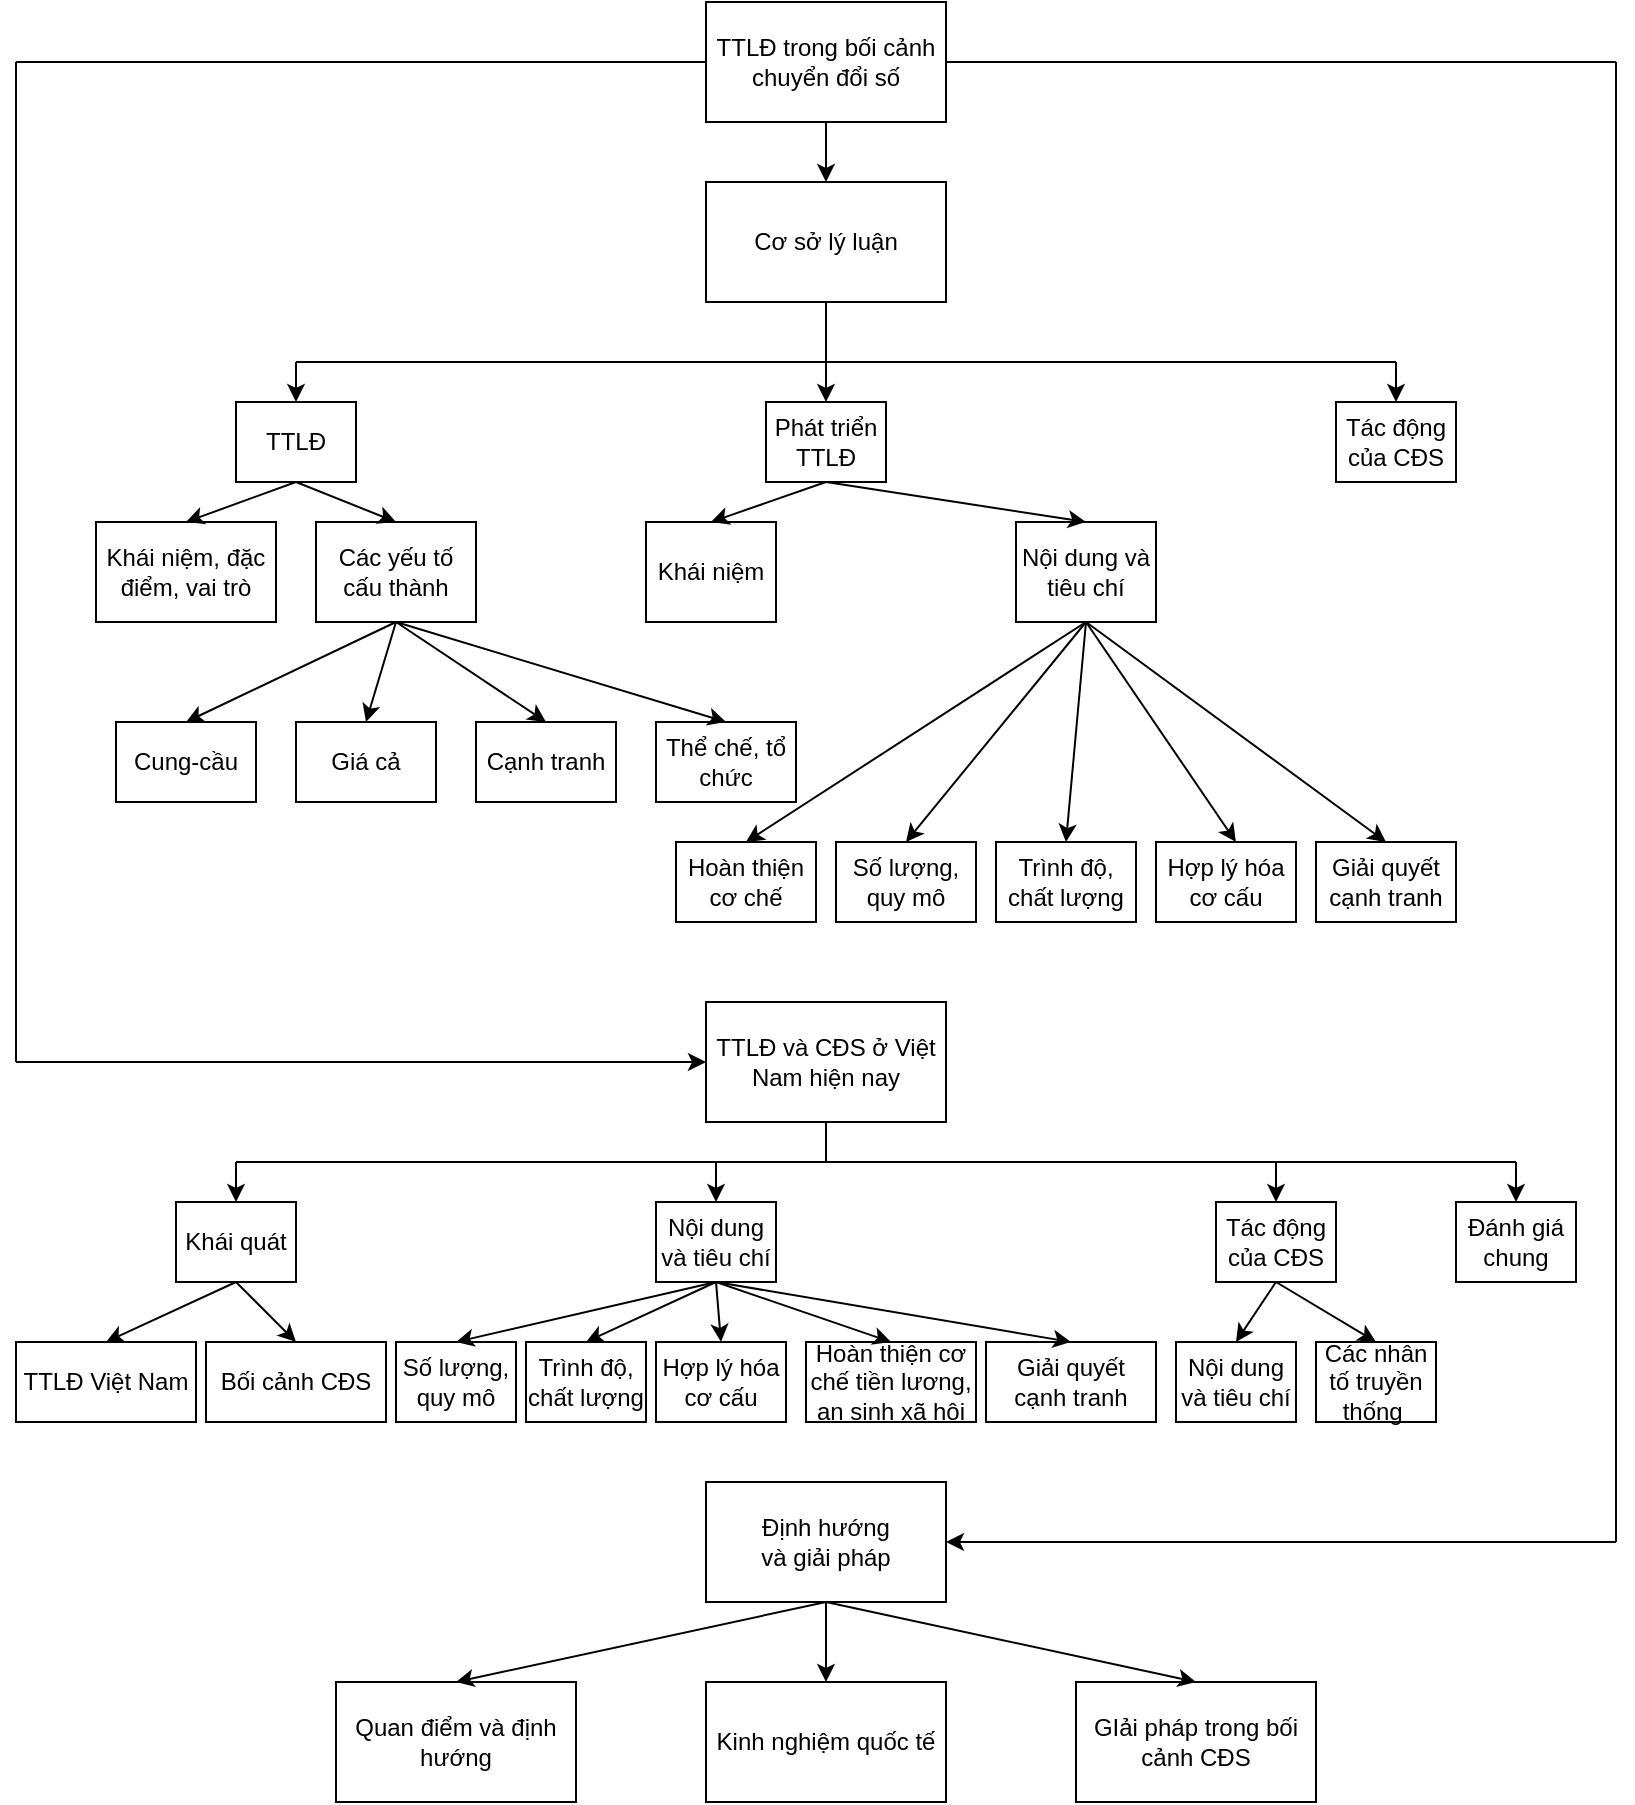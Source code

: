 <mxfile>
    <diagram id="70HYVVaTioD_Nk9ZADJy" name="Page-1">
        <mxGraphModel dx="1670" dy="938" grid="0" gridSize="10" guides="1" tooltips="1" connect="1" arrows="1" fold="1" page="1" pageScale="1" pageWidth="850" pageHeight="1100" math="0" shadow="0">
            <root>
                <mxCell id="0"/>
                <mxCell id="1" parent="0"/>
                <mxCell id="3" style="edgeStyle=none;html=1;" edge="1" parent="1" source="2">
                    <mxGeometry relative="1" as="geometry">
                        <mxPoint x="425" y="120.0" as="targetPoint"/>
                    </mxGeometry>
                </mxCell>
                <mxCell id="2" value="TTLĐ trong bối cảnh chuyển đổi số" style="rounded=0;whiteSpace=wrap;html=1;" vertex="1" parent="1">
                    <mxGeometry x="365" y="30" width="120" height="60" as="geometry"/>
                </mxCell>
                <mxCell id="4" value="Cơ sở lý luận" style="rounded=0;whiteSpace=wrap;html=1;" vertex="1" parent="1">
                    <mxGeometry x="365" y="120" width="120" height="60" as="geometry"/>
                </mxCell>
                <mxCell id="7" value="" style="endArrow=none;html=1;entryX=0.5;entryY=1;entryDx=0;entryDy=0;" edge="1" parent="1" target="4">
                    <mxGeometry width="50" height="50" relative="1" as="geometry">
                        <mxPoint x="425" y="210" as="sourcePoint"/>
                        <mxPoint x="500" y="280" as="targetPoint"/>
                    </mxGeometry>
                </mxCell>
                <mxCell id="8" value="" style="endArrow=none;html=1;" edge="1" parent="1">
                    <mxGeometry width="50" height="50" relative="1" as="geometry">
                        <mxPoint x="160" y="210" as="sourcePoint"/>
                        <mxPoint x="710" y="210" as="targetPoint"/>
                    </mxGeometry>
                </mxCell>
                <mxCell id="9" value="Khái niệm, đặc điểm, vai trò" style="rounded=0;whiteSpace=wrap;html=1;" vertex="1" parent="1">
                    <mxGeometry x="60" y="290" width="90" height="50" as="geometry"/>
                </mxCell>
                <mxCell id="10" value="Các yếu tố cấu thành" style="rounded=0;whiteSpace=wrap;html=1;" vertex="1" parent="1">
                    <mxGeometry x="170" y="290" width="80" height="50" as="geometry"/>
                </mxCell>
                <mxCell id="11" value="Cung-cầu" style="rounded=0;whiteSpace=wrap;html=1;" vertex="1" parent="1">
                    <mxGeometry x="70" y="390" width="70" height="40" as="geometry"/>
                </mxCell>
                <mxCell id="13" value="Giá cả" style="rounded=0;whiteSpace=wrap;html=1;" vertex="1" parent="1">
                    <mxGeometry x="160" y="390" width="70" height="40" as="geometry"/>
                </mxCell>
                <mxCell id="14" value="Cạnh tranh" style="rounded=0;whiteSpace=wrap;html=1;" vertex="1" parent="1">
                    <mxGeometry x="250" y="390" width="70" height="40" as="geometry"/>
                </mxCell>
                <mxCell id="15" value="Thể chế, tổ chức" style="rounded=0;whiteSpace=wrap;html=1;" vertex="1" parent="1">
                    <mxGeometry x="340" y="390" width="70" height="40" as="geometry"/>
                </mxCell>
                <mxCell id="17" value="" style="endArrow=classic;html=1;entryX=0.5;entryY=0;entryDx=0;entryDy=0;exitX=0.5;exitY=1;exitDx=0;exitDy=0;" edge="1" parent="1" source="10" target="11">
                    <mxGeometry width="50" height="50" relative="1" as="geometry">
                        <mxPoint x="220" y="380" as="sourcePoint"/>
                        <mxPoint x="270" y="330" as="targetPoint"/>
                    </mxGeometry>
                </mxCell>
                <mxCell id="19" value="" style="endArrow=classic;html=1;entryX=0.5;entryY=0;entryDx=0;entryDy=0;exitX=0.5;exitY=1;exitDx=0;exitDy=0;" edge="1" parent="1" source="10" target="13">
                    <mxGeometry width="50" height="50" relative="1" as="geometry">
                        <mxPoint x="240" y="350" as="sourcePoint"/>
                        <mxPoint x="270" y="330" as="targetPoint"/>
                    </mxGeometry>
                </mxCell>
                <mxCell id="20" value="" style="endArrow=classic;html=1;entryX=0.5;entryY=0;entryDx=0;entryDy=0;" edge="1" parent="1" target="14">
                    <mxGeometry width="50" height="50" relative="1" as="geometry">
                        <mxPoint x="210" y="340" as="sourcePoint"/>
                        <mxPoint x="270" y="330" as="targetPoint"/>
                    </mxGeometry>
                </mxCell>
                <mxCell id="21" value="" style="endArrow=classic;html=1;entryX=0.5;entryY=0;entryDx=0;entryDy=0;exitX=0.5;exitY=1;exitDx=0;exitDy=0;" edge="1" parent="1" source="10" target="15">
                    <mxGeometry width="50" height="50" relative="1" as="geometry">
                        <mxPoint x="240" y="350" as="sourcePoint"/>
                        <mxPoint x="270" y="330" as="targetPoint"/>
                    </mxGeometry>
                </mxCell>
                <mxCell id="22" value="TTLĐ" style="rounded=0;whiteSpace=wrap;html=1;" vertex="1" parent="1">
                    <mxGeometry x="130" y="230" width="60" height="40" as="geometry"/>
                </mxCell>
                <mxCell id="23" value="" style="endArrow=classic;html=1;" edge="1" parent="1" target="22">
                    <mxGeometry width="50" height="50" relative="1" as="geometry">
                        <mxPoint x="160" y="210" as="sourcePoint"/>
                        <mxPoint x="230" y="320" as="targetPoint"/>
                    </mxGeometry>
                </mxCell>
                <mxCell id="24" value="" style="endArrow=classic;html=1;exitX=0.5;exitY=1;exitDx=0;exitDy=0;entryX=0.5;entryY=0;entryDx=0;entryDy=0;" edge="1" parent="1" source="22" target="9">
                    <mxGeometry width="50" height="50" relative="1" as="geometry">
                        <mxPoint x="180" y="370" as="sourcePoint"/>
                        <mxPoint x="230" y="320" as="targetPoint"/>
                    </mxGeometry>
                </mxCell>
                <mxCell id="25" value="" style="endArrow=classic;html=1;entryX=0.5;entryY=0;entryDx=0;entryDy=0;" edge="1" parent="1" target="10">
                    <mxGeometry width="50" height="50" relative="1" as="geometry">
                        <mxPoint x="160" y="270" as="sourcePoint"/>
                        <mxPoint x="230" y="320" as="targetPoint"/>
                    </mxGeometry>
                </mxCell>
                <mxCell id="26" value="Phát triển TTLĐ" style="rounded=0;whiteSpace=wrap;html=1;" vertex="1" parent="1">
                    <mxGeometry x="395" y="230" width="60" height="40" as="geometry"/>
                </mxCell>
                <mxCell id="27" value="" style="endArrow=classic;html=1;entryX=0.5;entryY=0;entryDx=0;entryDy=0;" edge="1" parent="1" target="26">
                    <mxGeometry width="50" height="50" relative="1" as="geometry">
                        <mxPoint x="425" y="210" as="sourcePoint"/>
                        <mxPoint x="280" y="330" as="targetPoint"/>
                    </mxGeometry>
                </mxCell>
                <mxCell id="28" value="Khái niệm" style="rounded=0;whiteSpace=wrap;html=1;" vertex="1" parent="1">
                    <mxGeometry x="335" y="290" width="65" height="50" as="geometry"/>
                </mxCell>
                <mxCell id="29" value="Nội dung và tiêu chí" style="rounded=0;whiteSpace=wrap;html=1;" vertex="1" parent="1">
                    <mxGeometry x="520" y="290" width="70" height="50" as="geometry"/>
                </mxCell>
                <mxCell id="30" value="Số lượng, quy mô" style="rounded=0;whiteSpace=wrap;html=1;" vertex="1" parent="1">
                    <mxGeometry x="430" y="450" width="70" height="40" as="geometry"/>
                </mxCell>
                <mxCell id="31" value="Trình độ, chất lượng" style="rounded=0;whiteSpace=wrap;html=1;" vertex="1" parent="1">
                    <mxGeometry x="510" y="450" width="70" height="40" as="geometry"/>
                </mxCell>
                <mxCell id="32" value="Hợp lý hóa cơ cấu" style="rounded=0;whiteSpace=wrap;html=1;" vertex="1" parent="1">
                    <mxGeometry x="590" y="450" width="70" height="40" as="geometry"/>
                </mxCell>
                <mxCell id="33" value="Hoàn thiện cơ chế" style="rounded=0;whiteSpace=wrap;html=1;" vertex="1" parent="1">
                    <mxGeometry x="350" y="450" width="70" height="40" as="geometry"/>
                </mxCell>
                <mxCell id="34" value="Giải quyết cạnh tranh" style="rounded=0;whiteSpace=wrap;html=1;" vertex="1" parent="1">
                    <mxGeometry x="670" y="450" width="70" height="40" as="geometry"/>
                </mxCell>
                <mxCell id="35" value="" style="endArrow=classic;html=1;exitX=0.5;exitY=1;exitDx=0;exitDy=0;entryX=0.5;entryY=0;entryDx=0;entryDy=0;" edge="1" parent="1" source="29" target="33">
                    <mxGeometry width="50" height="50" relative="1" as="geometry">
                        <mxPoint x="550" y="470" as="sourcePoint"/>
                        <mxPoint x="600" y="420" as="targetPoint"/>
                    </mxGeometry>
                </mxCell>
                <mxCell id="36" value="" style="endArrow=classic;html=1;exitX=0.5;exitY=1;exitDx=0;exitDy=0;entryX=0.5;entryY=0;entryDx=0;entryDy=0;" edge="1" parent="1" source="29" target="30">
                    <mxGeometry width="50" height="50" relative="1" as="geometry">
                        <mxPoint x="550" y="470" as="sourcePoint"/>
                        <mxPoint x="600" y="420" as="targetPoint"/>
                    </mxGeometry>
                </mxCell>
                <mxCell id="37" value="" style="endArrow=classic;html=1;exitX=0.5;exitY=1;exitDx=0;exitDy=0;entryX=0.5;entryY=0;entryDx=0;entryDy=0;" edge="1" parent="1" source="29" target="31">
                    <mxGeometry width="50" height="50" relative="1" as="geometry">
                        <mxPoint x="550" y="340" as="sourcePoint"/>
                        <mxPoint x="600" y="420" as="targetPoint"/>
                    </mxGeometry>
                </mxCell>
                <mxCell id="38" value="" style="endArrow=classic;html=1;entryX=0.571;entryY=0;entryDx=0;entryDy=0;entryPerimeter=0;exitX=0.5;exitY=1;exitDx=0;exitDy=0;" edge="1" parent="1" source="29" target="32">
                    <mxGeometry width="50" height="50" relative="1" as="geometry">
                        <mxPoint x="560" y="340" as="sourcePoint"/>
                        <mxPoint x="600" y="390" as="targetPoint"/>
                    </mxGeometry>
                </mxCell>
                <mxCell id="39" value="" style="endArrow=classic;html=1;entryX=0.5;entryY=0;entryDx=0;entryDy=0;exitX=0.5;exitY=1;exitDx=0;exitDy=0;" edge="1" parent="1" source="29" target="34">
                    <mxGeometry width="50" height="50" relative="1" as="geometry">
                        <mxPoint x="530" y="420" as="sourcePoint"/>
                        <mxPoint x="580" y="370" as="targetPoint"/>
                    </mxGeometry>
                </mxCell>
                <mxCell id="41" value="" style="endArrow=classic;html=1;entryX=0.5;entryY=0;entryDx=0;entryDy=0;exitX=0.5;exitY=1;exitDx=0;exitDy=0;" edge="1" parent="1" source="26" target="29">
                    <mxGeometry width="50" height="50" relative="1" as="geometry">
                        <mxPoint x="550" y="500" as="sourcePoint"/>
                        <mxPoint x="600" y="450" as="targetPoint"/>
                    </mxGeometry>
                </mxCell>
                <mxCell id="42" value="" style="endArrow=classic;html=1;exitX=0.5;exitY=1;exitDx=0;exitDy=0;entryX=0.5;entryY=0;entryDx=0;entryDy=0;" edge="1" parent="1" source="26" target="28">
                    <mxGeometry width="50" height="50" relative="1" as="geometry">
                        <mxPoint x="550" y="500" as="sourcePoint"/>
                        <mxPoint x="600" y="450" as="targetPoint"/>
                    </mxGeometry>
                </mxCell>
                <mxCell id="43" value="" style="endArrow=classic;html=1;" edge="1" parent="1">
                    <mxGeometry width="50" height="50" relative="1" as="geometry">
                        <mxPoint x="710" y="210" as="sourcePoint"/>
                        <mxPoint x="710" y="230" as="targetPoint"/>
                    </mxGeometry>
                </mxCell>
                <mxCell id="44" value="Tác động&lt;br&gt;của CĐS" style="rounded=0;whiteSpace=wrap;html=1;" vertex="1" parent="1">
                    <mxGeometry x="680" y="230" width="60" height="40" as="geometry"/>
                </mxCell>
                <mxCell id="45" value="" style="endArrow=none;html=1;entryX=0;entryY=0.5;entryDx=0;entryDy=0;" edge="1" parent="1" target="2">
                    <mxGeometry width="50" height="50" relative="1" as="geometry">
                        <mxPoint x="20" y="60" as="sourcePoint"/>
                        <mxPoint x="650" y="250" as="targetPoint"/>
                    </mxGeometry>
                </mxCell>
                <mxCell id="46" value="" style="endArrow=none;html=1;" edge="1" parent="1">
                    <mxGeometry width="50" height="50" relative="1" as="geometry">
                        <mxPoint x="20" y="560" as="sourcePoint"/>
                        <mxPoint x="20" y="60" as="targetPoint"/>
                    </mxGeometry>
                </mxCell>
                <mxCell id="48" value="" style="endArrow=classic;html=1;entryX=0;entryY=0.5;entryDx=0;entryDy=0;" edge="1" parent="1" target="49">
                    <mxGeometry width="50" height="50" relative="1" as="geometry">
                        <mxPoint x="20" y="560" as="sourcePoint"/>
                        <mxPoint x="330" y="560" as="targetPoint"/>
                    </mxGeometry>
                </mxCell>
                <mxCell id="49" value="TTLĐ và CĐS ở Việt Nam hiện nay" style="rounded=0;whiteSpace=wrap;html=1;" vertex="1" parent="1">
                    <mxGeometry x="365" y="530" width="120" height="60" as="geometry"/>
                </mxCell>
                <mxCell id="51" value="" style="endArrow=none;html=1;" edge="1" parent="1">
                    <mxGeometry width="50" height="50" relative="1" as="geometry">
                        <mxPoint x="130" y="610" as="sourcePoint"/>
                        <mxPoint x="770" y="610" as="targetPoint"/>
                    </mxGeometry>
                </mxCell>
                <mxCell id="52" value="" style="endArrow=none;html=1;entryX=0.5;entryY=1;entryDx=0;entryDy=0;" edge="1" parent="1" target="49">
                    <mxGeometry width="50" height="50" relative="1" as="geometry">
                        <mxPoint x="425" y="610" as="sourcePoint"/>
                        <mxPoint x="540" y="730" as="targetPoint"/>
                    </mxGeometry>
                </mxCell>
                <mxCell id="53" value="Khái quát" style="rounded=0;whiteSpace=wrap;html=1;" vertex="1" parent="1">
                    <mxGeometry x="100" y="630" width="60" height="40" as="geometry"/>
                </mxCell>
                <mxCell id="54" value="TTLĐ Việt Nam" style="rounded=0;whiteSpace=wrap;html=1;" vertex="1" parent="1">
                    <mxGeometry x="20" y="700" width="90" height="40" as="geometry"/>
                </mxCell>
                <mxCell id="55" value="Bối cảnh CĐS" style="rounded=0;whiteSpace=wrap;html=1;" vertex="1" parent="1">
                    <mxGeometry x="115" y="700" width="90" height="40" as="geometry"/>
                </mxCell>
                <mxCell id="56" value="" style="endArrow=classic;html=1;exitX=0.5;exitY=1;exitDx=0;exitDy=0;entryX=0.5;entryY=0;entryDx=0;entryDy=0;" edge="1" parent="1" source="53" target="54">
                    <mxGeometry width="50" height="50" relative="1" as="geometry">
                        <mxPoint x="350" y="690" as="sourcePoint"/>
                        <mxPoint x="400" y="640" as="targetPoint"/>
                    </mxGeometry>
                </mxCell>
                <mxCell id="57" value="" style="endArrow=classic;html=1;entryX=0.5;entryY=0;entryDx=0;entryDy=0;" edge="1" parent="1" target="55">
                    <mxGeometry width="50" height="50" relative="1" as="geometry">
                        <mxPoint x="130" y="670" as="sourcePoint"/>
                        <mxPoint x="400" y="640" as="targetPoint"/>
                    </mxGeometry>
                </mxCell>
                <mxCell id="58" value="Nội dung và tiêu chí" style="rounded=0;whiteSpace=wrap;html=1;" vertex="1" parent="1">
                    <mxGeometry x="340" y="630" width="60" height="40" as="geometry"/>
                </mxCell>
                <mxCell id="60" value="Số lượng, quy mô" style="rounded=0;whiteSpace=wrap;html=1;" vertex="1" parent="1">
                    <mxGeometry x="210" y="700" width="60" height="40" as="geometry"/>
                </mxCell>
                <mxCell id="61" value="Trình độ, chất lượng" style="rounded=0;whiteSpace=wrap;html=1;" vertex="1" parent="1">
                    <mxGeometry x="275" y="700" width="60" height="40" as="geometry"/>
                </mxCell>
                <mxCell id="62" value="Hợp lý hóa cơ cấu" style="rounded=0;whiteSpace=wrap;html=1;" vertex="1" parent="1">
                    <mxGeometry x="340" y="700" width="65" height="40" as="geometry"/>
                </mxCell>
                <mxCell id="63" value="Hoàn thiện cơ chế tiền lương, an sinh xã hội" style="rounded=0;whiteSpace=wrap;html=1;" vertex="1" parent="1">
                    <mxGeometry x="415" y="700" width="85" height="40" as="geometry"/>
                </mxCell>
                <mxCell id="64" value="Giải quyết cạnh tranh" style="rounded=0;whiteSpace=wrap;html=1;" vertex="1" parent="1">
                    <mxGeometry x="505" y="700" width="85" height="40" as="geometry"/>
                </mxCell>
                <mxCell id="65" value="" style="endArrow=classic;html=1;entryX=0.5;entryY=0;entryDx=0;entryDy=0;" edge="1" parent="1" target="60">
                    <mxGeometry width="50" height="50" relative="1" as="geometry">
                        <mxPoint x="370" y="670" as="sourcePoint"/>
                        <mxPoint x="420" y="620" as="targetPoint"/>
                    </mxGeometry>
                </mxCell>
                <mxCell id="66" value="" style="endArrow=classic;html=1;entryX=0.5;entryY=0;entryDx=0;entryDy=0;" edge="1" parent="1" target="61">
                    <mxGeometry width="50" height="50" relative="1" as="geometry">
                        <mxPoint x="370" y="670" as="sourcePoint"/>
                        <mxPoint x="420" y="620" as="targetPoint"/>
                    </mxGeometry>
                </mxCell>
                <mxCell id="67" value="" style="endArrow=classic;html=1;entryX=0.5;entryY=0;entryDx=0;entryDy=0;" edge="1" parent="1" target="62">
                    <mxGeometry width="50" height="50" relative="1" as="geometry">
                        <mxPoint x="370" y="670" as="sourcePoint"/>
                        <mxPoint x="420" y="620" as="targetPoint"/>
                    </mxGeometry>
                </mxCell>
                <mxCell id="68" value="" style="endArrow=classic;html=1;entryX=0.5;entryY=0;entryDx=0;entryDy=0;" edge="1" parent="1" target="63">
                    <mxGeometry width="50" height="50" relative="1" as="geometry">
                        <mxPoint x="370" y="670" as="sourcePoint"/>
                        <mxPoint x="420" y="620" as="targetPoint"/>
                    </mxGeometry>
                </mxCell>
                <mxCell id="69" value="" style="endArrow=classic;html=1;entryX=0.5;entryY=0;entryDx=0;entryDy=0;" edge="1" parent="1" target="64">
                    <mxGeometry width="50" height="50" relative="1" as="geometry">
                        <mxPoint x="370" y="670" as="sourcePoint"/>
                        <mxPoint x="420" y="620" as="targetPoint"/>
                    </mxGeometry>
                </mxCell>
                <mxCell id="70" value="" style="endArrow=classic;html=1;entryX=0.5;entryY=0;entryDx=0;entryDy=0;" edge="1" parent="1" target="53">
                    <mxGeometry width="50" height="50" relative="1" as="geometry">
                        <mxPoint x="130" y="610" as="sourcePoint"/>
                        <mxPoint x="510" y="580" as="targetPoint"/>
                    </mxGeometry>
                </mxCell>
                <mxCell id="71" value="" style="endArrow=classic;html=1;entryX=0.5;entryY=0;entryDx=0;entryDy=0;" edge="1" parent="1" target="58">
                    <mxGeometry width="50" height="50" relative="1" as="geometry">
                        <mxPoint x="370" y="610" as="sourcePoint"/>
                        <mxPoint x="510" y="580" as="targetPoint"/>
                    </mxGeometry>
                </mxCell>
                <mxCell id="72" value="Tác động của CĐS" style="rounded=0;whiteSpace=wrap;html=1;" vertex="1" parent="1">
                    <mxGeometry x="620" y="630" width="60" height="40" as="geometry"/>
                </mxCell>
                <mxCell id="74" value="" style="endArrow=classic;html=1;entryX=0.5;entryY=0;entryDx=0;entryDy=0;" edge="1" parent="1" target="72">
                    <mxGeometry width="50" height="50" relative="1" as="geometry">
                        <mxPoint x="650" y="610" as="sourcePoint"/>
                        <mxPoint x="670" y="680" as="targetPoint"/>
                    </mxGeometry>
                </mxCell>
                <mxCell id="75" value="Nội dung và tiêu chí" style="rounded=0;whiteSpace=wrap;html=1;" vertex="1" parent="1">
                    <mxGeometry x="600" y="700" width="60" height="40" as="geometry"/>
                </mxCell>
                <mxCell id="77" value="Các nhân tố truyền thống&amp;nbsp;" style="rounded=0;whiteSpace=wrap;html=1;" vertex="1" parent="1">
                    <mxGeometry x="670" y="700" width="60" height="40" as="geometry"/>
                </mxCell>
                <mxCell id="78" value="" style="endArrow=classic;html=1;entryX=0.5;entryY=0;entryDx=0;entryDy=0;exitX=0.5;exitY=1;exitDx=0;exitDy=0;" edge="1" parent="1" source="72" target="75">
                    <mxGeometry width="50" height="50" relative="1" as="geometry">
                        <mxPoint x="560" y="720" as="sourcePoint"/>
                        <mxPoint x="610" y="670" as="targetPoint"/>
                    </mxGeometry>
                </mxCell>
                <mxCell id="79" value="" style="endArrow=classic;html=1;entryX=0.5;entryY=0;entryDx=0;entryDy=0;exitX=0.5;exitY=1;exitDx=0;exitDy=0;" edge="1" parent="1" source="72" target="77">
                    <mxGeometry width="50" height="50" relative="1" as="geometry">
                        <mxPoint x="560" y="720" as="sourcePoint"/>
                        <mxPoint x="610" y="670" as="targetPoint"/>
                    </mxGeometry>
                </mxCell>
                <mxCell id="80" value="Đánh giá chung" style="rounded=0;whiteSpace=wrap;html=1;" vertex="1" parent="1">
                    <mxGeometry x="740" y="630" width="60" height="40" as="geometry"/>
                </mxCell>
                <mxCell id="81" value="" style="endArrow=classic;html=1;entryX=0.5;entryY=0;entryDx=0;entryDy=0;" edge="1" parent="1" target="80">
                    <mxGeometry width="50" height="50" relative="1" as="geometry">
                        <mxPoint x="770" y="610" as="sourcePoint"/>
                        <mxPoint x="570" y="720" as="targetPoint"/>
                    </mxGeometry>
                </mxCell>
                <mxCell id="82" value="" style="endArrow=none;html=1;exitX=1;exitY=0.5;exitDx=0;exitDy=0;" edge="1" parent="1" source="2">
                    <mxGeometry width="50" height="50" relative="1" as="geometry">
                        <mxPoint x="170" y="250" as="sourcePoint"/>
                        <mxPoint x="820" y="60" as="targetPoint"/>
                    </mxGeometry>
                </mxCell>
                <mxCell id="83" value="" style="endArrow=none;html=1;" edge="1" parent="1">
                    <mxGeometry width="50" height="50" relative="1" as="geometry">
                        <mxPoint x="820" y="800" as="sourcePoint"/>
                        <mxPoint x="820" y="60" as="targetPoint"/>
                    </mxGeometry>
                </mxCell>
                <mxCell id="85" value="" style="endArrow=classic;html=1;entryX=1;entryY=0.5;entryDx=0;entryDy=0;" edge="1" parent="1" target="86">
                    <mxGeometry width="50" height="50" relative="1" as="geometry">
                        <mxPoint x="820" y="800" as="sourcePoint"/>
                        <mxPoint x="500" y="800" as="targetPoint"/>
                    </mxGeometry>
                </mxCell>
                <mxCell id="86" value="Định hướng &lt;br&gt;và giải pháp" style="rounded=0;whiteSpace=wrap;html=1;" vertex="1" parent="1">
                    <mxGeometry x="365" y="770" width="120" height="60" as="geometry"/>
                </mxCell>
                <mxCell id="87" value="Quan điểm và định hướng" style="rounded=0;whiteSpace=wrap;html=1;" vertex="1" parent="1">
                    <mxGeometry x="180" y="870" width="120" height="60" as="geometry"/>
                </mxCell>
                <mxCell id="88" value="Kinh nghiệm quốc tế" style="rounded=0;whiteSpace=wrap;html=1;" vertex="1" parent="1">
                    <mxGeometry x="365" y="870" width="120" height="60" as="geometry"/>
                </mxCell>
                <mxCell id="89" value="GIải pháp trong bối cảnh CĐS" style="rounded=0;whiteSpace=wrap;html=1;" vertex="1" parent="1">
                    <mxGeometry x="550" y="870" width="120" height="60" as="geometry"/>
                </mxCell>
                <mxCell id="90" value="" style="endArrow=classic;html=1;exitX=0.5;exitY=1;exitDx=0;exitDy=0;entryX=0.5;entryY=0;entryDx=0;entryDy=0;" edge="1" parent="1" source="86" target="87">
                    <mxGeometry width="50" height="50" relative="1" as="geometry">
                        <mxPoint x="520" y="770" as="sourcePoint"/>
                        <mxPoint x="570" y="720" as="targetPoint"/>
                    </mxGeometry>
                </mxCell>
                <mxCell id="91" value="" style="endArrow=classic;html=1;exitX=0.5;exitY=1;exitDx=0;exitDy=0;entryX=0.5;entryY=0;entryDx=0;entryDy=0;" edge="1" parent="1" source="86" target="88">
                    <mxGeometry width="50" height="50" relative="1" as="geometry">
                        <mxPoint x="520" y="770" as="sourcePoint"/>
                        <mxPoint x="570" y="720" as="targetPoint"/>
                    </mxGeometry>
                </mxCell>
                <mxCell id="92" value="" style="endArrow=classic;html=1;entryX=0.5;entryY=0;entryDx=0;entryDy=0;exitX=0.5;exitY=1;exitDx=0;exitDy=0;" edge="1" parent="1" source="86" target="89">
                    <mxGeometry width="50" height="50" relative="1" as="geometry">
                        <mxPoint x="520" y="770" as="sourcePoint"/>
                        <mxPoint x="570" y="720" as="targetPoint"/>
                    </mxGeometry>
                </mxCell>
            </root>
        </mxGraphModel>
    </diagram>
</mxfile>